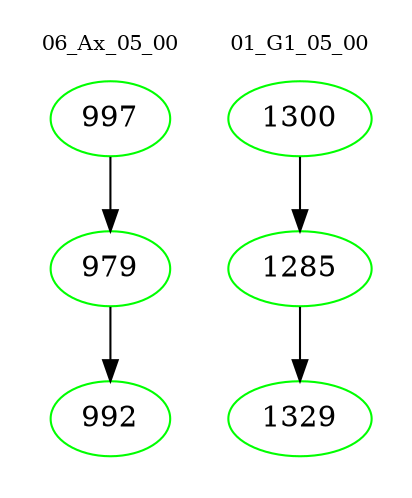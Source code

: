 digraph{
subgraph cluster_0 {
color = white
label = "06_Ax_05_00";
fontsize=10;
T0_997 [label="997", color="green"]
T0_997 -> T0_979 [color="black"]
T0_979 [label="979", color="green"]
T0_979 -> T0_992 [color="black"]
T0_992 [label="992", color="green"]
}
subgraph cluster_1 {
color = white
label = "01_G1_05_00";
fontsize=10;
T1_1300 [label="1300", color="green"]
T1_1300 -> T1_1285 [color="black"]
T1_1285 [label="1285", color="green"]
T1_1285 -> T1_1329 [color="black"]
T1_1329 [label="1329", color="green"]
}
}
